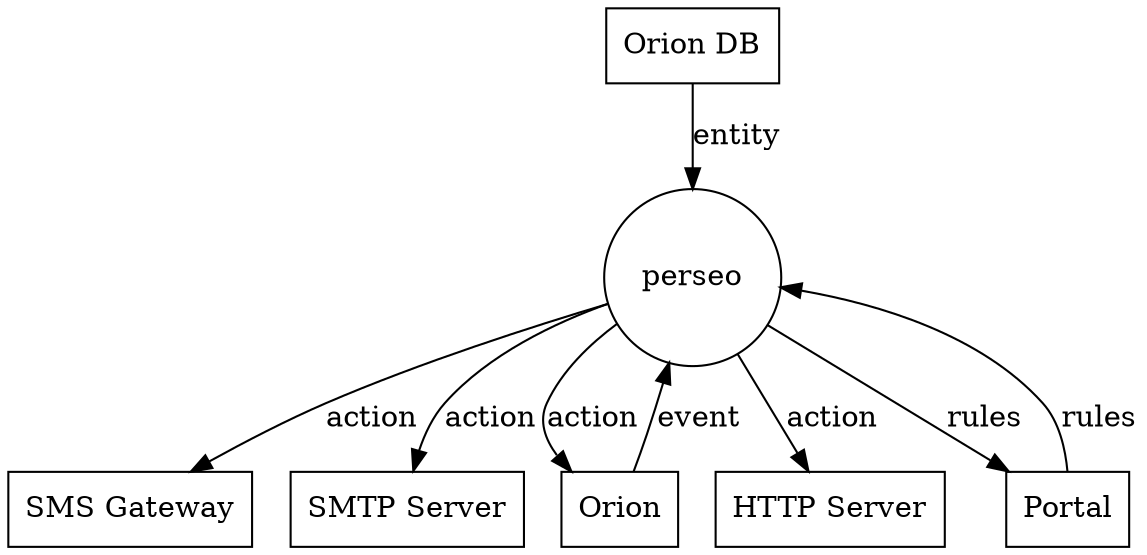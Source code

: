 digraph dfd0 {

    perseo[shape=circle];
	sms[label="SMS Gateway"] [shape=box];
	smtp[label="SMTP Server"] [shape=box];
	orion[label="Orion"] [shape=box];
	oriondb[label="Orion DB"] [shape=box];
	http[label="HTTP Server"] [shape=box];
	portal[label="Portal"] [shape=box];

	perseo -> sms [label="action"];
	perseo -> smtp [label="action"];
	perseo -> http [label="action"];
	orion -> perseo [label="event"];
	perseo -> orion [label="action"];
	portal -> perseo [label="rules"];
	perseo -> portal [label="rules"];
	oriondb -> perseo [label="entity"];

	{ rank=uno; sms smtp http  }
	{ rank=two; orion oriondb portal }

 }
